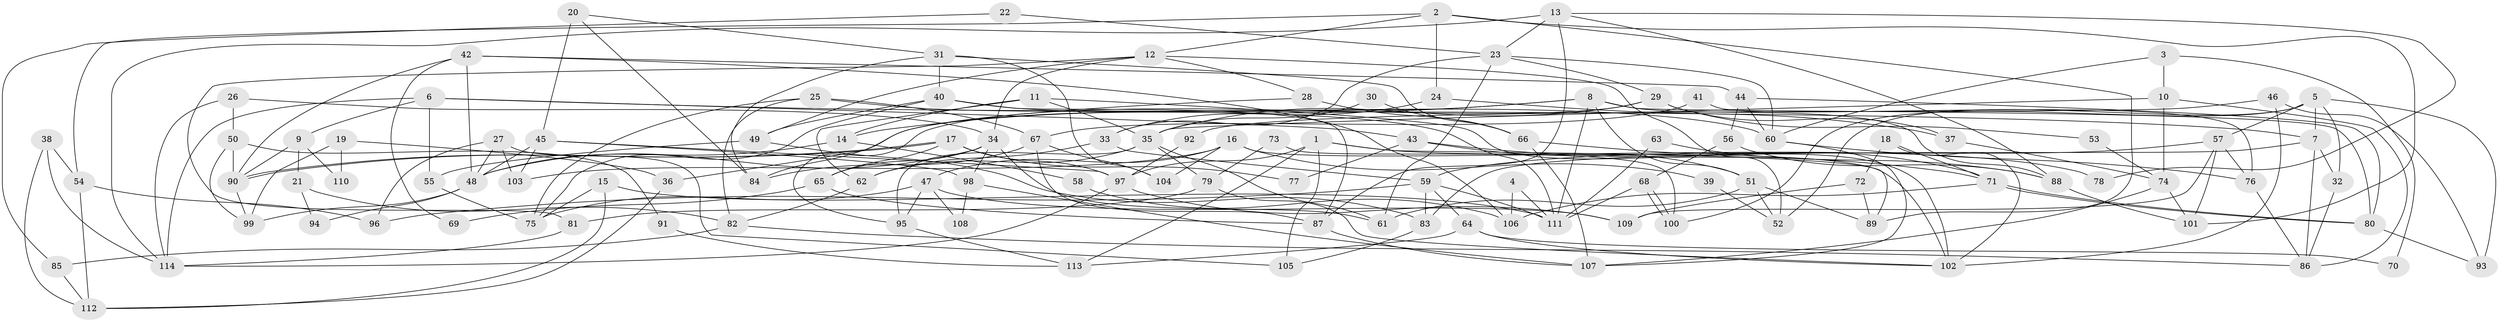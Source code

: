 // coarse degree distribution, {6: 0.11392405063291139, 7: 0.13924050632911392, 3: 0.20253164556962025, 2: 0.1518987341772152, 8: 0.0759493670886076, 5: 0.13924050632911392, 9: 0.02531645569620253, 4: 0.1518987341772152}
// Generated by graph-tools (version 1.1) at 2025/24/03/03/25 07:24:01]
// undirected, 114 vertices, 228 edges
graph export_dot {
graph [start="1"]
  node [color=gray90,style=filled];
  1;
  2;
  3;
  4;
  5;
  6;
  7;
  8;
  9;
  10;
  11;
  12;
  13;
  14;
  15;
  16;
  17;
  18;
  19;
  20;
  21;
  22;
  23;
  24;
  25;
  26;
  27;
  28;
  29;
  30;
  31;
  32;
  33;
  34;
  35;
  36;
  37;
  38;
  39;
  40;
  41;
  42;
  43;
  44;
  45;
  46;
  47;
  48;
  49;
  50;
  51;
  52;
  53;
  54;
  55;
  56;
  57;
  58;
  59;
  60;
  61;
  62;
  63;
  64;
  65;
  66;
  67;
  68;
  69;
  70;
  71;
  72;
  73;
  74;
  75;
  76;
  77;
  78;
  79;
  80;
  81;
  82;
  83;
  84;
  85;
  86;
  87;
  88;
  89;
  90;
  91;
  92;
  93;
  94;
  95;
  96;
  97;
  98;
  99;
  100;
  101;
  102;
  103;
  104;
  105;
  106;
  107;
  108;
  109;
  110;
  111;
  112;
  113;
  114;
  1 -- 113;
  1 -- 97;
  1 -- 78;
  1 -- 89;
  1 -- 105;
  2 -- 54;
  2 -- 12;
  2 -- 24;
  2 -- 89;
  2 -- 101;
  3 -- 10;
  3 -- 60;
  3 -- 70;
  4 -- 106;
  4 -- 111;
  5 -- 7;
  5 -- 57;
  5 -- 32;
  5 -- 52;
  5 -- 93;
  5 -- 100;
  6 -- 114;
  6 -- 55;
  6 -- 7;
  6 -- 9;
  6 -- 43;
  7 -- 86;
  7 -- 32;
  7 -- 83;
  8 -- 51;
  8 -- 88;
  8 -- 14;
  8 -- 36;
  8 -- 80;
  8 -- 111;
  9 -- 90;
  9 -- 21;
  9 -- 110;
  10 -- 86;
  10 -- 35;
  10 -- 74;
  11 -- 14;
  11 -- 102;
  11 -- 35;
  11 -- 62;
  12 -- 49;
  12 -- 34;
  12 -- 28;
  12 -- 52;
  12 -- 81;
  13 -- 87;
  13 -- 23;
  13 -- 78;
  13 -- 88;
  13 -- 114;
  14 -- 48;
  14 -- 58;
  15 -- 111;
  15 -- 75;
  15 -- 112;
  16 -- 102;
  16 -- 47;
  16 -- 39;
  16 -- 103;
  16 -- 104;
  17 -- 90;
  17 -- 90;
  17 -- 97;
  17 -- 65;
  17 -- 77;
  18 -- 72;
  18 -- 71;
  18 -- 102;
  19 -- 99;
  19 -- 36;
  19 -- 110;
  20 -- 84;
  20 -- 31;
  20 -- 45;
  21 -- 82;
  21 -- 94;
  22 -- 23;
  22 -- 85;
  23 -- 29;
  23 -- 33;
  23 -- 60;
  23 -- 61;
  24 -- 33;
  24 -- 37;
  25 -- 67;
  25 -- 111;
  25 -- 75;
  25 -- 82;
  26 -- 50;
  26 -- 34;
  26 -- 114;
  27 -- 48;
  27 -- 103;
  27 -- 96;
  27 -- 105;
  28 -- 66;
  28 -- 84;
  29 -- 37;
  29 -- 35;
  29 -- 53;
  29 -- 95;
  30 -- 35;
  30 -- 66;
  31 -- 66;
  31 -- 40;
  31 -- 84;
  31 -- 104;
  32 -- 86;
  33 -- 59;
  33 -- 62;
  34 -- 65;
  34 -- 61;
  34 -- 48;
  34 -- 98;
  35 -- 61;
  35 -- 62;
  35 -- 79;
  35 -- 95;
  36 -- 112;
  37 -- 74;
  38 -- 114;
  38 -- 54;
  38 -- 112;
  39 -- 52;
  40 -- 87;
  40 -- 60;
  40 -- 49;
  40 -- 75;
  41 -- 76;
  41 -- 67;
  42 -- 44;
  42 -- 48;
  42 -- 69;
  42 -- 90;
  42 -- 106;
  43 -- 51;
  43 -- 71;
  43 -- 77;
  44 -- 80;
  44 -- 60;
  44 -- 56;
  45 -- 97;
  45 -- 48;
  45 -- 98;
  45 -- 103;
  46 -- 93;
  46 -- 102;
  46 -- 92;
  47 -- 95;
  47 -- 75;
  47 -- 108;
  47 -- 109;
  48 -- 94;
  48 -- 99;
  49 -- 83;
  49 -- 55;
  50 -- 99;
  50 -- 90;
  50 -- 91;
  51 -- 89;
  51 -- 52;
  51 -- 61;
  53 -- 74;
  54 -- 112;
  54 -- 96;
  55 -- 75;
  56 -- 68;
  56 -- 88;
  57 -- 101;
  57 -- 76;
  57 -- 59;
  57 -- 109;
  58 -- 106;
  59 -- 83;
  59 -- 64;
  59 -- 96;
  59 -- 111;
  60 -- 107;
  60 -- 76;
  62 -- 82;
  63 -- 111;
  63 -- 88;
  64 -- 102;
  64 -- 70;
  64 -- 113;
  65 -- 87;
  65 -- 69;
  66 -- 107;
  66 -- 71;
  67 -- 104;
  67 -- 84;
  67 -- 87;
  68 -- 111;
  68 -- 100;
  68 -- 100;
  71 -- 80;
  71 -- 80;
  71 -- 106;
  72 -- 89;
  72 -- 109;
  73 -- 79;
  73 -- 100;
  74 -- 101;
  74 -- 107;
  76 -- 86;
  79 -- 81;
  79 -- 102;
  80 -- 93;
  81 -- 114;
  82 -- 85;
  82 -- 86;
  83 -- 105;
  85 -- 112;
  87 -- 107;
  88 -- 101;
  90 -- 99;
  91 -- 113;
  92 -- 97;
  95 -- 113;
  97 -- 109;
  97 -- 114;
  98 -- 107;
  98 -- 108;
}
